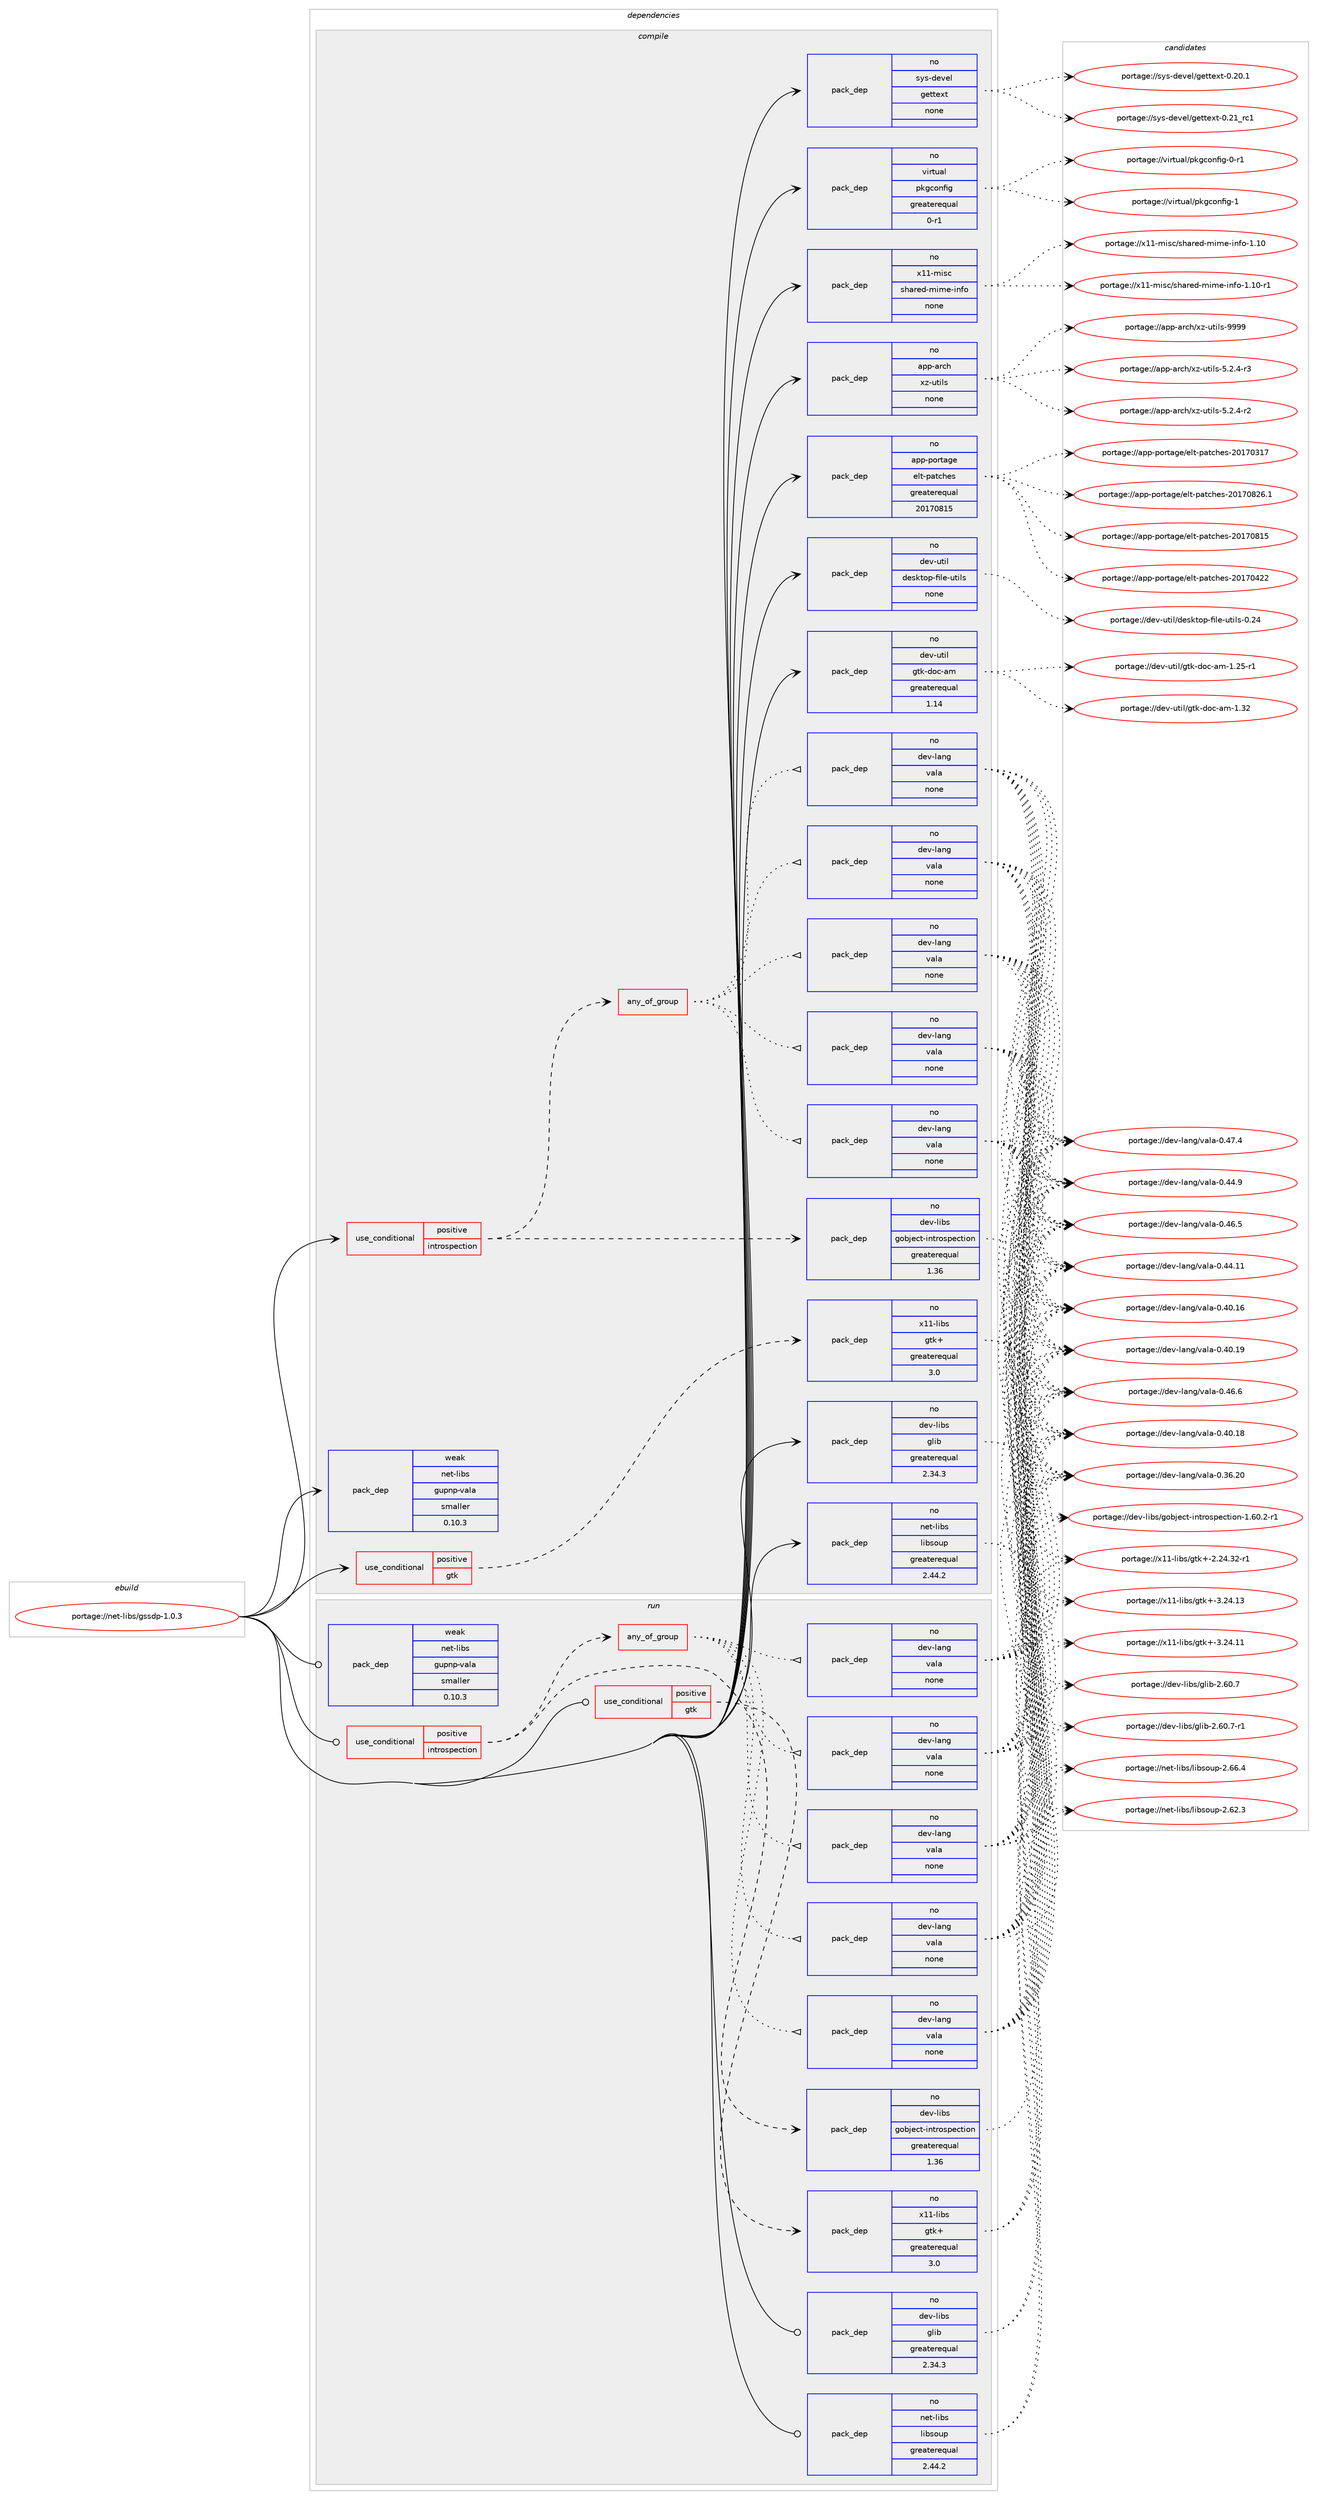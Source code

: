 digraph prolog {

# *************
# Graph options
# *************

newrank=true;
concentrate=true;
compound=true;
graph [rankdir=LR,fontname=Helvetica,fontsize=10,ranksep=1.5];#, ranksep=2.5, nodesep=0.2];
edge  [arrowhead=vee];
node  [fontname=Helvetica,fontsize=10];

# **********
# The ebuild
# **********

subgraph cluster_leftcol {
color=gray;
rank=same;
label=<<i>ebuild</i>>;
id [label="portage://net-libs/gssdp-1.0.3", color=red, width=4, href="../net-libs/gssdp-1.0.3.svg"];
}

# ****************
# The dependencies
# ****************

subgraph cluster_midcol {
color=gray;
label=<<i>dependencies</i>>;
subgraph cluster_compile {
fillcolor="#eeeeee";
style=filled;
label=<<i>compile</i>>;
subgraph cond30266 {
dependency140460 [label=<<TABLE BORDER="0" CELLBORDER="1" CELLSPACING="0" CELLPADDING="4"><TR><TD ROWSPAN="3" CELLPADDING="10">use_conditional</TD></TR><TR><TD>positive</TD></TR><TR><TD>gtk</TD></TR></TABLE>>, shape=none, color=red];
subgraph pack107867 {
dependency140461 [label=<<TABLE BORDER="0" CELLBORDER="1" CELLSPACING="0" CELLPADDING="4" WIDTH="220"><TR><TD ROWSPAN="6" CELLPADDING="30">pack_dep</TD></TR><TR><TD WIDTH="110">no</TD></TR><TR><TD>x11-libs</TD></TR><TR><TD>gtk+</TD></TR><TR><TD>greaterequal</TD></TR><TR><TD>3.0</TD></TR></TABLE>>, shape=none, color=blue];
}
dependency140460:e -> dependency140461:w [weight=20,style="dashed",arrowhead="vee"];
}
id:e -> dependency140460:w [weight=20,style="solid",arrowhead="vee"];
subgraph cond30267 {
dependency140462 [label=<<TABLE BORDER="0" CELLBORDER="1" CELLSPACING="0" CELLPADDING="4"><TR><TD ROWSPAN="3" CELLPADDING="10">use_conditional</TD></TR><TR><TD>positive</TD></TR><TR><TD>introspection</TD></TR></TABLE>>, shape=none, color=red];
subgraph any2187 {
dependency140463 [label=<<TABLE BORDER="0" CELLBORDER="1" CELLSPACING="0" CELLPADDING="4"><TR><TD CELLPADDING="10">any_of_group</TD></TR></TABLE>>, shape=none, color=red];subgraph pack107868 {
dependency140464 [label=<<TABLE BORDER="0" CELLBORDER="1" CELLSPACING="0" CELLPADDING="4" WIDTH="220"><TR><TD ROWSPAN="6" CELLPADDING="30">pack_dep</TD></TR><TR><TD WIDTH="110">no</TD></TR><TR><TD>dev-lang</TD></TR><TR><TD>vala</TD></TR><TR><TD>none</TD></TR><TR><TD></TD></TR></TABLE>>, shape=none, color=blue];
}
dependency140463:e -> dependency140464:w [weight=20,style="dotted",arrowhead="oinv"];
subgraph pack107869 {
dependency140465 [label=<<TABLE BORDER="0" CELLBORDER="1" CELLSPACING="0" CELLPADDING="4" WIDTH="220"><TR><TD ROWSPAN="6" CELLPADDING="30">pack_dep</TD></TR><TR><TD WIDTH="110">no</TD></TR><TR><TD>dev-lang</TD></TR><TR><TD>vala</TD></TR><TR><TD>none</TD></TR><TR><TD></TD></TR></TABLE>>, shape=none, color=blue];
}
dependency140463:e -> dependency140465:w [weight=20,style="dotted",arrowhead="oinv"];
subgraph pack107870 {
dependency140466 [label=<<TABLE BORDER="0" CELLBORDER="1" CELLSPACING="0" CELLPADDING="4" WIDTH="220"><TR><TD ROWSPAN="6" CELLPADDING="30">pack_dep</TD></TR><TR><TD WIDTH="110">no</TD></TR><TR><TD>dev-lang</TD></TR><TR><TD>vala</TD></TR><TR><TD>none</TD></TR><TR><TD></TD></TR></TABLE>>, shape=none, color=blue];
}
dependency140463:e -> dependency140466:w [weight=20,style="dotted",arrowhead="oinv"];
subgraph pack107871 {
dependency140467 [label=<<TABLE BORDER="0" CELLBORDER="1" CELLSPACING="0" CELLPADDING="4" WIDTH="220"><TR><TD ROWSPAN="6" CELLPADDING="30">pack_dep</TD></TR><TR><TD WIDTH="110">no</TD></TR><TR><TD>dev-lang</TD></TR><TR><TD>vala</TD></TR><TR><TD>none</TD></TR><TR><TD></TD></TR></TABLE>>, shape=none, color=blue];
}
dependency140463:e -> dependency140467:w [weight=20,style="dotted",arrowhead="oinv"];
subgraph pack107872 {
dependency140468 [label=<<TABLE BORDER="0" CELLBORDER="1" CELLSPACING="0" CELLPADDING="4" WIDTH="220"><TR><TD ROWSPAN="6" CELLPADDING="30">pack_dep</TD></TR><TR><TD WIDTH="110">no</TD></TR><TR><TD>dev-lang</TD></TR><TR><TD>vala</TD></TR><TR><TD>none</TD></TR><TR><TD></TD></TR></TABLE>>, shape=none, color=blue];
}
dependency140463:e -> dependency140468:w [weight=20,style="dotted",arrowhead="oinv"];
}
dependency140462:e -> dependency140463:w [weight=20,style="dashed",arrowhead="vee"];
subgraph pack107873 {
dependency140469 [label=<<TABLE BORDER="0" CELLBORDER="1" CELLSPACING="0" CELLPADDING="4" WIDTH="220"><TR><TD ROWSPAN="6" CELLPADDING="30">pack_dep</TD></TR><TR><TD WIDTH="110">no</TD></TR><TR><TD>dev-libs</TD></TR><TR><TD>gobject-introspection</TD></TR><TR><TD>greaterequal</TD></TR><TR><TD>1.36</TD></TR></TABLE>>, shape=none, color=blue];
}
dependency140462:e -> dependency140469:w [weight=20,style="dashed",arrowhead="vee"];
}
id:e -> dependency140462:w [weight=20,style="solid",arrowhead="vee"];
subgraph pack107874 {
dependency140470 [label=<<TABLE BORDER="0" CELLBORDER="1" CELLSPACING="0" CELLPADDING="4" WIDTH="220"><TR><TD ROWSPAN="6" CELLPADDING="30">pack_dep</TD></TR><TR><TD WIDTH="110">no</TD></TR><TR><TD>app-arch</TD></TR><TR><TD>xz-utils</TD></TR><TR><TD>none</TD></TR><TR><TD></TD></TR></TABLE>>, shape=none, color=blue];
}
id:e -> dependency140470:w [weight=20,style="solid",arrowhead="vee"];
subgraph pack107875 {
dependency140471 [label=<<TABLE BORDER="0" CELLBORDER="1" CELLSPACING="0" CELLPADDING="4" WIDTH="220"><TR><TD ROWSPAN="6" CELLPADDING="30">pack_dep</TD></TR><TR><TD WIDTH="110">no</TD></TR><TR><TD>app-portage</TD></TR><TR><TD>elt-patches</TD></TR><TR><TD>greaterequal</TD></TR><TR><TD>20170815</TD></TR></TABLE>>, shape=none, color=blue];
}
id:e -> dependency140471:w [weight=20,style="solid",arrowhead="vee"];
subgraph pack107876 {
dependency140472 [label=<<TABLE BORDER="0" CELLBORDER="1" CELLSPACING="0" CELLPADDING="4" WIDTH="220"><TR><TD ROWSPAN="6" CELLPADDING="30">pack_dep</TD></TR><TR><TD WIDTH="110">no</TD></TR><TR><TD>dev-libs</TD></TR><TR><TD>glib</TD></TR><TR><TD>greaterequal</TD></TR><TR><TD>2.34.3</TD></TR></TABLE>>, shape=none, color=blue];
}
id:e -> dependency140472:w [weight=20,style="solid",arrowhead="vee"];
subgraph pack107877 {
dependency140473 [label=<<TABLE BORDER="0" CELLBORDER="1" CELLSPACING="0" CELLPADDING="4" WIDTH="220"><TR><TD ROWSPAN="6" CELLPADDING="30">pack_dep</TD></TR><TR><TD WIDTH="110">no</TD></TR><TR><TD>dev-util</TD></TR><TR><TD>desktop-file-utils</TD></TR><TR><TD>none</TD></TR><TR><TD></TD></TR></TABLE>>, shape=none, color=blue];
}
id:e -> dependency140473:w [weight=20,style="solid",arrowhead="vee"];
subgraph pack107878 {
dependency140474 [label=<<TABLE BORDER="0" CELLBORDER="1" CELLSPACING="0" CELLPADDING="4" WIDTH="220"><TR><TD ROWSPAN="6" CELLPADDING="30">pack_dep</TD></TR><TR><TD WIDTH="110">no</TD></TR><TR><TD>dev-util</TD></TR><TR><TD>gtk-doc-am</TD></TR><TR><TD>greaterequal</TD></TR><TR><TD>1.14</TD></TR></TABLE>>, shape=none, color=blue];
}
id:e -> dependency140474:w [weight=20,style="solid",arrowhead="vee"];
subgraph pack107879 {
dependency140475 [label=<<TABLE BORDER="0" CELLBORDER="1" CELLSPACING="0" CELLPADDING="4" WIDTH="220"><TR><TD ROWSPAN="6" CELLPADDING="30">pack_dep</TD></TR><TR><TD WIDTH="110">no</TD></TR><TR><TD>net-libs</TD></TR><TR><TD>libsoup</TD></TR><TR><TD>greaterequal</TD></TR><TR><TD>2.44.2</TD></TR></TABLE>>, shape=none, color=blue];
}
id:e -> dependency140475:w [weight=20,style="solid",arrowhead="vee"];
subgraph pack107880 {
dependency140476 [label=<<TABLE BORDER="0" CELLBORDER="1" CELLSPACING="0" CELLPADDING="4" WIDTH="220"><TR><TD ROWSPAN="6" CELLPADDING="30">pack_dep</TD></TR><TR><TD WIDTH="110">no</TD></TR><TR><TD>sys-devel</TD></TR><TR><TD>gettext</TD></TR><TR><TD>none</TD></TR><TR><TD></TD></TR></TABLE>>, shape=none, color=blue];
}
id:e -> dependency140476:w [weight=20,style="solid",arrowhead="vee"];
subgraph pack107881 {
dependency140477 [label=<<TABLE BORDER="0" CELLBORDER="1" CELLSPACING="0" CELLPADDING="4" WIDTH="220"><TR><TD ROWSPAN="6" CELLPADDING="30">pack_dep</TD></TR><TR><TD WIDTH="110">no</TD></TR><TR><TD>virtual</TD></TR><TR><TD>pkgconfig</TD></TR><TR><TD>greaterequal</TD></TR><TR><TD>0-r1</TD></TR></TABLE>>, shape=none, color=blue];
}
id:e -> dependency140477:w [weight=20,style="solid",arrowhead="vee"];
subgraph pack107882 {
dependency140478 [label=<<TABLE BORDER="0" CELLBORDER="1" CELLSPACING="0" CELLPADDING="4" WIDTH="220"><TR><TD ROWSPAN="6" CELLPADDING="30">pack_dep</TD></TR><TR><TD WIDTH="110">no</TD></TR><TR><TD>x11-misc</TD></TR><TR><TD>shared-mime-info</TD></TR><TR><TD>none</TD></TR><TR><TD></TD></TR></TABLE>>, shape=none, color=blue];
}
id:e -> dependency140478:w [weight=20,style="solid",arrowhead="vee"];
subgraph pack107883 {
dependency140479 [label=<<TABLE BORDER="0" CELLBORDER="1" CELLSPACING="0" CELLPADDING="4" WIDTH="220"><TR><TD ROWSPAN="6" CELLPADDING="30">pack_dep</TD></TR><TR><TD WIDTH="110">weak</TD></TR><TR><TD>net-libs</TD></TR><TR><TD>gupnp-vala</TD></TR><TR><TD>smaller</TD></TR><TR><TD>0.10.3</TD></TR></TABLE>>, shape=none, color=blue];
}
id:e -> dependency140479:w [weight=20,style="solid",arrowhead="vee"];
}
subgraph cluster_compileandrun {
fillcolor="#eeeeee";
style=filled;
label=<<i>compile and run</i>>;
}
subgraph cluster_run {
fillcolor="#eeeeee";
style=filled;
label=<<i>run</i>>;
subgraph cond30268 {
dependency140480 [label=<<TABLE BORDER="0" CELLBORDER="1" CELLSPACING="0" CELLPADDING="4"><TR><TD ROWSPAN="3" CELLPADDING="10">use_conditional</TD></TR><TR><TD>positive</TD></TR><TR><TD>gtk</TD></TR></TABLE>>, shape=none, color=red];
subgraph pack107884 {
dependency140481 [label=<<TABLE BORDER="0" CELLBORDER="1" CELLSPACING="0" CELLPADDING="4" WIDTH="220"><TR><TD ROWSPAN="6" CELLPADDING="30">pack_dep</TD></TR><TR><TD WIDTH="110">no</TD></TR><TR><TD>x11-libs</TD></TR><TR><TD>gtk+</TD></TR><TR><TD>greaterequal</TD></TR><TR><TD>3.0</TD></TR></TABLE>>, shape=none, color=blue];
}
dependency140480:e -> dependency140481:w [weight=20,style="dashed",arrowhead="vee"];
}
id:e -> dependency140480:w [weight=20,style="solid",arrowhead="odot"];
subgraph cond30269 {
dependency140482 [label=<<TABLE BORDER="0" CELLBORDER="1" CELLSPACING="0" CELLPADDING="4"><TR><TD ROWSPAN="3" CELLPADDING="10">use_conditional</TD></TR><TR><TD>positive</TD></TR><TR><TD>introspection</TD></TR></TABLE>>, shape=none, color=red];
subgraph any2188 {
dependency140483 [label=<<TABLE BORDER="0" CELLBORDER="1" CELLSPACING="0" CELLPADDING="4"><TR><TD CELLPADDING="10">any_of_group</TD></TR></TABLE>>, shape=none, color=red];subgraph pack107885 {
dependency140484 [label=<<TABLE BORDER="0" CELLBORDER="1" CELLSPACING="0" CELLPADDING="4" WIDTH="220"><TR><TD ROWSPAN="6" CELLPADDING="30">pack_dep</TD></TR><TR><TD WIDTH="110">no</TD></TR><TR><TD>dev-lang</TD></TR><TR><TD>vala</TD></TR><TR><TD>none</TD></TR><TR><TD></TD></TR></TABLE>>, shape=none, color=blue];
}
dependency140483:e -> dependency140484:w [weight=20,style="dotted",arrowhead="oinv"];
subgraph pack107886 {
dependency140485 [label=<<TABLE BORDER="0" CELLBORDER="1" CELLSPACING="0" CELLPADDING="4" WIDTH="220"><TR><TD ROWSPAN="6" CELLPADDING="30">pack_dep</TD></TR><TR><TD WIDTH="110">no</TD></TR><TR><TD>dev-lang</TD></TR><TR><TD>vala</TD></TR><TR><TD>none</TD></TR><TR><TD></TD></TR></TABLE>>, shape=none, color=blue];
}
dependency140483:e -> dependency140485:w [weight=20,style="dotted",arrowhead="oinv"];
subgraph pack107887 {
dependency140486 [label=<<TABLE BORDER="0" CELLBORDER="1" CELLSPACING="0" CELLPADDING="4" WIDTH="220"><TR><TD ROWSPAN="6" CELLPADDING="30">pack_dep</TD></TR><TR><TD WIDTH="110">no</TD></TR><TR><TD>dev-lang</TD></TR><TR><TD>vala</TD></TR><TR><TD>none</TD></TR><TR><TD></TD></TR></TABLE>>, shape=none, color=blue];
}
dependency140483:e -> dependency140486:w [weight=20,style="dotted",arrowhead="oinv"];
subgraph pack107888 {
dependency140487 [label=<<TABLE BORDER="0" CELLBORDER="1" CELLSPACING="0" CELLPADDING="4" WIDTH="220"><TR><TD ROWSPAN="6" CELLPADDING="30">pack_dep</TD></TR><TR><TD WIDTH="110">no</TD></TR><TR><TD>dev-lang</TD></TR><TR><TD>vala</TD></TR><TR><TD>none</TD></TR><TR><TD></TD></TR></TABLE>>, shape=none, color=blue];
}
dependency140483:e -> dependency140487:w [weight=20,style="dotted",arrowhead="oinv"];
subgraph pack107889 {
dependency140488 [label=<<TABLE BORDER="0" CELLBORDER="1" CELLSPACING="0" CELLPADDING="4" WIDTH="220"><TR><TD ROWSPAN="6" CELLPADDING="30">pack_dep</TD></TR><TR><TD WIDTH="110">no</TD></TR><TR><TD>dev-lang</TD></TR><TR><TD>vala</TD></TR><TR><TD>none</TD></TR><TR><TD></TD></TR></TABLE>>, shape=none, color=blue];
}
dependency140483:e -> dependency140488:w [weight=20,style="dotted",arrowhead="oinv"];
}
dependency140482:e -> dependency140483:w [weight=20,style="dashed",arrowhead="vee"];
subgraph pack107890 {
dependency140489 [label=<<TABLE BORDER="0" CELLBORDER="1" CELLSPACING="0" CELLPADDING="4" WIDTH="220"><TR><TD ROWSPAN="6" CELLPADDING="30">pack_dep</TD></TR><TR><TD WIDTH="110">no</TD></TR><TR><TD>dev-libs</TD></TR><TR><TD>gobject-introspection</TD></TR><TR><TD>greaterequal</TD></TR><TR><TD>1.36</TD></TR></TABLE>>, shape=none, color=blue];
}
dependency140482:e -> dependency140489:w [weight=20,style="dashed",arrowhead="vee"];
}
id:e -> dependency140482:w [weight=20,style="solid",arrowhead="odot"];
subgraph pack107891 {
dependency140490 [label=<<TABLE BORDER="0" CELLBORDER="1" CELLSPACING="0" CELLPADDING="4" WIDTH="220"><TR><TD ROWSPAN="6" CELLPADDING="30">pack_dep</TD></TR><TR><TD WIDTH="110">no</TD></TR><TR><TD>dev-libs</TD></TR><TR><TD>glib</TD></TR><TR><TD>greaterequal</TD></TR><TR><TD>2.34.3</TD></TR></TABLE>>, shape=none, color=blue];
}
id:e -> dependency140490:w [weight=20,style="solid",arrowhead="odot"];
subgraph pack107892 {
dependency140491 [label=<<TABLE BORDER="0" CELLBORDER="1" CELLSPACING="0" CELLPADDING="4" WIDTH="220"><TR><TD ROWSPAN="6" CELLPADDING="30">pack_dep</TD></TR><TR><TD WIDTH="110">no</TD></TR><TR><TD>net-libs</TD></TR><TR><TD>libsoup</TD></TR><TR><TD>greaterequal</TD></TR><TR><TD>2.44.2</TD></TR></TABLE>>, shape=none, color=blue];
}
id:e -> dependency140491:w [weight=20,style="solid",arrowhead="odot"];
subgraph pack107893 {
dependency140492 [label=<<TABLE BORDER="0" CELLBORDER="1" CELLSPACING="0" CELLPADDING="4" WIDTH="220"><TR><TD ROWSPAN="6" CELLPADDING="30">pack_dep</TD></TR><TR><TD WIDTH="110">weak</TD></TR><TR><TD>net-libs</TD></TR><TR><TD>gupnp-vala</TD></TR><TR><TD>smaller</TD></TR><TR><TD>0.10.3</TD></TR></TABLE>>, shape=none, color=blue];
}
id:e -> dependency140492:w [weight=20,style="solid",arrowhead="odot"];
}
}

# **************
# The candidates
# **************

subgraph cluster_choices {
rank=same;
color=gray;
label=<<i>candidates</i>>;

subgraph choice107867 {
color=black;
nodesep=1;
choice1204949451081059811547103116107434551465052464951 [label="portage://x11-libs/gtk+-3.24.13", color=red, width=4,href="../x11-libs/gtk+-3.24.13.svg"];
choice1204949451081059811547103116107434551465052464949 [label="portage://x11-libs/gtk+-3.24.11", color=red, width=4,href="../x11-libs/gtk+-3.24.11.svg"];
choice12049494510810598115471031161074345504650524651504511449 [label="portage://x11-libs/gtk+-2.24.32-r1", color=red, width=4,href="../x11-libs/gtk+-2.24.32-r1.svg"];
dependency140461:e -> choice1204949451081059811547103116107434551465052464951:w [style=dotted,weight="100"];
dependency140461:e -> choice1204949451081059811547103116107434551465052464949:w [style=dotted,weight="100"];
dependency140461:e -> choice12049494510810598115471031161074345504650524651504511449:w [style=dotted,weight="100"];
}
subgraph choice107868 {
color=black;
nodesep=1;
choice100101118451089711010347118971089745484652554652 [label="portage://dev-lang/vala-0.47.4", color=red, width=4,href="../dev-lang/vala-0.47.4.svg"];
choice100101118451089711010347118971089745484652544654 [label="portage://dev-lang/vala-0.46.6", color=red, width=4,href="../dev-lang/vala-0.46.6.svg"];
choice100101118451089711010347118971089745484652544653 [label="portage://dev-lang/vala-0.46.5", color=red, width=4,href="../dev-lang/vala-0.46.5.svg"];
choice100101118451089711010347118971089745484652524657 [label="portage://dev-lang/vala-0.44.9", color=red, width=4,href="../dev-lang/vala-0.44.9.svg"];
choice10010111845108971101034711897108974548465252464949 [label="portage://dev-lang/vala-0.44.11", color=red, width=4,href="../dev-lang/vala-0.44.11.svg"];
choice10010111845108971101034711897108974548465248464957 [label="portage://dev-lang/vala-0.40.19", color=red, width=4,href="../dev-lang/vala-0.40.19.svg"];
choice10010111845108971101034711897108974548465248464956 [label="portage://dev-lang/vala-0.40.18", color=red, width=4,href="../dev-lang/vala-0.40.18.svg"];
choice10010111845108971101034711897108974548465248464954 [label="portage://dev-lang/vala-0.40.16", color=red, width=4,href="../dev-lang/vala-0.40.16.svg"];
choice10010111845108971101034711897108974548465154465048 [label="portage://dev-lang/vala-0.36.20", color=red, width=4,href="../dev-lang/vala-0.36.20.svg"];
dependency140464:e -> choice100101118451089711010347118971089745484652554652:w [style=dotted,weight="100"];
dependency140464:e -> choice100101118451089711010347118971089745484652544654:w [style=dotted,weight="100"];
dependency140464:e -> choice100101118451089711010347118971089745484652544653:w [style=dotted,weight="100"];
dependency140464:e -> choice100101118451089711010347118971089745484652524657:w [style=dotted,weight="100"];
dependency140464:e -> choice10010111845108971101034711897108974548465252464949:w [style=dotted,weight="100"];
dependency140464:e -> choice10010111845108971101034711897108974548465248464957:w [style=dotted,weight="100"];
dependency140464:e -> choice10010111845108971101034711897108974548465248464956:w [style=dotted,weight="100"];
dependency140464:e -> choice10010111845108971101034711897108974548465248464954:w [style=dotted,weight="100"];
dependency140464:e -> choice10010111845108971101034711897108974548465154465048:w [style=dotted,weight="100"];
}
subgraph choice107869 {
color=black;
nodesep=1;
choice100101118451089711010347118971089745484652554652 [label="portage://dev-lang/vala-0.47.4", color=red, width=4,href="../dev-lang/vala-0.47.4.svg"];
choice100101118451089711010347118971089745484652544654 [label="portage://dev-lang/vala-0.46.6", color=red, width=4,href="../dev-lang/vala-0.46.6.svg"];
choice100101118451089711010347118971089745484652544653 [label="portage://dev-lang/vala-0.46.5", color=red, width=4,href="../dev-lang/vala-0.46.5.svg"];
choice100101118451089711010347118971089745484652524657 [label="portage://dev-lang/vala-0.44.9", color=red, width=4,href="../dev-lang/vala-0.44.9.svg"];
choice10010111845108971101034711897108974548465252464949 [label="portage://dev-lang/vala-0.44.11", color=red, width=4,href="../dev-lang/vala-0.44.11.svg"];
choice10010111845108971101034711897108974548465248464957 [label="portage://dev-lang/vala-0.40.19", color=red, width=4,href="../dev-lang/vala-0.40.19.svg"];
choice10010111845108971101034711897108974548465248464956 [label="portage://dev-lang/vala-0.40.18", color=red, width=4,href="../dev-lang/vala-0.40.18.svg"];
choice10010111845108971101034711897108974548465248464954 [label="portage://dev-lang/vala-0.40.16", color=red, width=4,href="../dev-lang/vala-0.40.16.svg"];
choice10010111845108971101034711897108974548465154465048 [label="portage://dev-lang/vala-0.36.20", color=red, width=4,href="../dev-lang/vala-0.36.20.svg"];
dependency140465:e -> choice100101118451089711010347118971089745484652554652:w [style=dotted,weight="100"];
dependency140465:e -> choice100101118451089711010347118971089745484652544654:w [style=dotted,weight="100"];
dependency140465:e -> choice100101118451089711010347118971089745484652544653:w [style=dotted,weight="100"];
dependency140465:e -> choice100101118451089711010347118971089745484652524657:w [style=dotted,weight="100"];
dependency140465:e -> choice10010111845108971101034711897108974548465252464949:w [style=dotted,weight="100"];
dependency140465:e -> choice10010111845108971101034711897108974548465248464957:w [style=dotted,weight="100"];
dependency140465:e -> choice10010111845108971101034711897108974548465248464956:w [style=dotted,weight="100"];
dependency140465:e -> choice10010111845108971101034711897108974548465248464954:w [style=dotted,weight="100"];
dependency140465:e -> choice10010111845108971101034711897108974548465154465048:w [style=dotted,weight="100"];
}
subgraph choice107870 {
color=black;
nodesep=1;
choice100101118451089711010347118971089745484652554652 [label="portage://dev-lang/vala-0.47.4", color=red, width=4,href="../dev-lang/vala-0.47.4.svg"];
choice100101118451089711010347118971089745484652544654 [label="portage://dev-lang/vala-0.46.6", color=red, width=4,href="../dev-lang/vala-0.46.6.svg"];
choice100101118451089711010347118971089745484652544653 [label="portage://dev-lang/vala-0.46.5", color=red, width=4,href="../dev-lang/vala-0.46.5.svg"];
choice100101118451089711010347118971089745484652524657 [label="portage://dev-lang/vala-0.44.9", color=red, width=4,href="../dev-lang/vala-0.44.9.svg"];
choice10010111845108971101034711897108974548465252464949 [label="portage://dev-lang/vala-0.44.11", color=red, width=4,href="../dev-lang/vala-0.44.11.svg"];
choice10010111845108971101034711897108974548465248464957 [label="portage://dev-lang/vala-0.40.19", color=red, width=4,href="../dev-lang/vala-0.40.19.svg"];
choice10010111845108971101034711897108974548465248464956 [label="portage://dev-lang/vala-0.40.18", color=red, width=4,href="../dev-lang/vala-0.40.18.svg"];
choice10010111845108971101034711897108974548465248464954 [label="portage://dev-lang/vala-0.40.16", color=red, width=4,href="../dev-lang/vala-0.40.16.svg"];
choice10010111845108971101034711897108974548465154465048 [label="portage://dev-lang/vala-0.36.20", color=red, width=4,href="../dev-lang/vala-0.36.20.svg"];
dependency140466:e -> choice100101118451089711010347118971089745484652554652:w [style=dotted,weight="100"];
dependency140466:e -> choice100101118451089711010347118971089745484652544654:w [style=dotted,weight="100"];
dependency140466:e -> choice100101118451089711010347118971089745484652544653:w [style=dotted,weight="100"];
dependency140466:e -> choice100101118451089711010347118971089745484652524657:w [style=dotted,weight="100"];
dependency140466:e -> choice10010111845108971101034711897108974548465252464949:w [style=dotted,weight="100"];
dependency140466:e -> choice10010111845108971101034711897108974548465248464957:w [style=dotted,weight="100"];
dependency140466:e -> choice10010111845108971101034711897108974548465248464956:w [style=dotted,weight="100"];
dependency140466:e -> choice10010111845108971101034711897108974548465248464954:w [style=dotted,weight="100"];
dependency140466:e -> choice10010111845108971101034711897108974548465154465048:w [style=dotted,weight="100"];
}
subgraph choice107871 {
color=black;
nodesep=1;
choice100101118451089711010347118971089745484652554652 [label="portage://dev-lang/vala-0.47.4", color=red, width=4,href="../dev-lang/vala-0.47.4.svg"];
choice100101118451089711010347118971089745484652544654 [label="portage://dev-lang/vala-0.46.6", color=red, width=4,href="../dev-lang/vala-0.46.6.svg"];
choice100101118451089711010347118971089745484652544653 [label="portage://dev-lang/vala-0.46.5", color=red, width=4,href="../dev-lang/vala-0.46.5.svg"];
choice100101118451089711010347118971089745484652524657 [label="portage://dev-lang/vala-0.44.9", color=red, width=4,href="../dev-lang/vala-0.44.9.svg"];
choice10010111845108971101034711897108974548465252464949 [label="portage://dev-lang/vala-0.44.11", color=red, width=4,href="../dev-lang/vala-0.44.11.svg"];
choice10010111845108971101034711897108974548465248464957 [label="portage://dev-lang/vala-0.40.19", color=red, width=4,href="../dev-lang/vala-0.40.19.svg"];
choice10010111845108971101034711897108974548465248464956 [label="portage://dev-lang/vala-0.40.18", color=red, width=4,href="../dev-lang/vala-0.40.18.svg"];
choice10010111845108971101034711897108974548465248464954 [label="portage://dev-lang/vala-0.40.16", color=red, width=4,href="../dev-lang/vala-0.40.16.svg"];
choice10010111845108971101034711897108974548465154465048 [label="portage://dev-lang/vala-0.36.20", color=red, width=4,href="../dev-lang/vala-0.36.20.svg"];
dependency140467:e -> choice100101118451089711010347118971089745484652554652:w [style=dotted,weight="100"];
dependency140467:e -> choice100101118451089711010347118971089745484652544654:w [style=dotted,weight="100"];
dependency140467:e -> choice100101118451089711010347118971089745484652544653:w [style=dotted,weight="100"];
dependency140467:e -> choice100101118451089711010347118971089745484652524657:w [style=dotted,weight="100"];
dependency140467:e -> choice10010111845108971101034711897108974548465252464949:w [style=dotted,weight="100"];
dependency140467:e -> choice10010111845108971101034711897108974548465248464957:w [style=dotted,weight="100"];
dependency140467:e -> choice10010111845108971101034711897108974548465248464956:w [style=dotted,weight="100"];
dependency140467:e -> choice10010111845108971101034711897108974548465248464954:w [style=dotted,weight="100"];
dependency140467:e -> choice10010111845108971101034711897108974548465154465048:w [style=dotted,weight="100"];
}
subgraph choice107872 {
color=black;
nodesep=1;
choice100101118451089711010347118971089745484652554652 [label="portage://dev-lang/vala-0.47.4", color=red, width=4,href="../dev-lang/vala-0.47.4.svg"];
choice100101118451089711010347118971089745484652544654 [label="portage://dev-lang/vala-0.46.6", color=red, width=4,href="../dev-lang/vala-0.46.6.svg"];
choice100101118451089711010347118971089745484652544653 [label="portage://dev-lang/vala-0.46.5", color=red, width=4,href="../dev-lang/vala-0.46.5.svg"];
choice100101118451089711010347118971089745484652524657 [label="portage://dev-lang/vala-0.44.9", color=red, width=4,href="../dev-lang/vala-0.44.9.svg"];
choice10010111845108971101034711897108974548465252464949 [label="portage://dev-lang/vala-0.44.11", color=red, width=4,href="../dev-lang/vala-0.44.11.svg"];
choice10010111845108971101034711897108974548465248464957 [label="portage://dev-lang/vala-0.40.19", color=red, width=4,href="../dev-lang/vala-0.40.19.svg"];
choice10010111845108971101034711897108974548465248464956 [label="portage://dev-lang/vala-0.40.18", color=red, width=4,href="../dev-lang/vala-0.40.18.svg"];
choice10010111845108971101034711897108974548465248464954 [label="portage://dev-lang/vala-0.40.16", color=red, width=4,href="../dev-lang/vala-0.40.16.svg"];
choice10010111845108971101034711897108974548465154465048 [label="portage://dev-lang/vala-0.36.20", color=red, width=4,href="../dev-lang/vala-0.36.20.svg"];
dependency140468:e -> choice100101118451089711010347118971089745484652554652:w [style=dotted,weight="100"];
dependency140468:e -> choice100101118451089711010347118971089745484652544654:w [style=dotted,weight="100"];
dependency140468:e -> choice100101118451089711010347118971089745484652544653:w [style=dotted,weight="100"];
dependency140468:e -> choice100101118451089711010347118971089745484652524657:w [style=dotted,weight="100"];
dependency140468:e -> choice10010111845108971101034711897108974548465252464949:w [style=dotted,weight="100"];
dependency140468:e -> choice10010111845108971101034711897108974548465248464957:w [style=dotted,weight="100"];
dependency140468:e -> choice10010111845108971101034711897108974548465248464956:w [style=dotted,weight="100"];
dependency140468:e -> choice10010111845108971101034711897108974548465248464954:w [style=dotted,weight="100"];
dependency140468:e -> choice10010111845108971101034711897108974548465154465048:w [style=dotted,weight="100"];
}
subgraph choice107873 {
color=black;
nodesep=1;
choice10010111845108105981154710311198106101991164510511011611411111511210199116105111110454946544846504511449 [label="portage://dev-libs/gobject-introspection-1.60.2-r1", color=red, width=4,href="../dev-libs/gobject-introspection-1.60.2-r1.svg"];
dependency140469:e -> choice10010111845108105981154710311198106101991164510511011611411111511210199116105111110454946544846504511449:w [style=dotted,weight="100"];
}
subgraph choice107874 {
color=black;
nodesep=1;
choice9711211245971149910447120122451171161051081154557575757 [label="portage://app-arch/xz-utils-9999", color=red, width=4,href="../app-arch/xz-utils-9999.svg"];
choice9711211245971149910447120122451171161051081154553465046524511451 [label="portage://app-arch/xz-utils-5.2.4-r3", color=red, width=4,href="../app-arch/xz-utils-5.2.4-r3.svg"];
choice9711211245971149910447120122451171161051081154553465046524511450 [label="portage://app-arch/xz-utils-5.2.4-r2", color=red, width=4,href="../app-arch/xz-utils-5.2.4-r2.svg"];
dependency140470:e -> choice9711211245971149910447120122451171161051081154557575757:w [style=dotted,weight="100"];
dependency140470:e -> choice9711211245971149910447120122451171161051081154553465046524511451:w [style=dotted,weight="100"];
dependency140470:e -> choice9711211245971149910447120122451171161051081154553465046524511450:w [style=dotted,weight="100"];
}
subgraph choice107875 {
color=black;
nodesep=1;
choice971121124511211111411697103101471011081164511297116991041011154550484955485650544649 [label="portage://app-portage/elt-patches-20170826.1", color=red, width=4,href="../app-portage/elt-patches-20170826.1.svg"];
choice97112112451121111141169710310147101108116451129711699104101115455048495548564953 [label="portage://app-portage/elt-patches-20170815", color=red, width=4,href="../app-portage/elt-patches-20170815.svg"];
choice97112112451121111141169710310147101108116451129711699104101115455048495548525050 [label="portage://app-portage/elt-patches-20170422", color=red, width=4,href="../app-portage/elt-patches-20170422.svg"];
choice97112112451121111141169710310147101108116451129711699104101115455048495548514955 [label="portage://app-portage/elt-patches-20170317", color=red, width=4,href="../app-portage/elt-patches-20170317.svg"];
dependency140471:e -> choice971121124511211111411697103101471011081164511297116991041011154550484955485650544649:w [style=dotted,weight="100"];
dependency140471:e -> choice97112112451121111141169710310147101108116451129711699104101115455048495548564953:w [style=dotted,weight="100"];
dependency140471:e -> choice97112112451121111141169710310147101108116451129711699104101115455048495548525050:w [style=dotted,weight="100"];
dependency140471:e -> choice97112112451121111141169710310147101108116451129711699104101115455048495548514955:w [style=dotted,weight="100"];
}
subgraph choice107876 {
color=black;
nodesep=1;
choice10010111845108105981154710310810598455046544846554511449 [label="portage://dev-libs/glib-2.60.7-r1", color=red, width=4,href="../dev-libs/glib-2.60.7-r1.svg"];
choice1001011184510810598115471031081059845504654484655 [label="portage://dev-libs/glib-2.60.7", color=red, width=4,href="../dev-libs/glib-2.60.7.svg"];
dependency140472:e -> choice10010111845108105981154710310810598455046544846554511449:w [style=dotted,weight="100"];
dependency140472:e -> choice1001011184510810598115471031081059845504654484655:w [style=dotted,weight="100"];
}
subgraph choice107877 {
color=black;
nodesep=1;
choice100101118451171161051084710010111510711611111245102105108101451171161051081154548465052 [label="portage://dev-util/desktop-file-utils-0.24", color=red, width=4,href="../dev-util/desktop-file-utils-0.24.svg"];
dependency140473:e -> choice100101118451171161051084710010111510711611111245102105108101451171161051081154548465052:w [style=dotted,weight="100"];
}
subgraph choice107878 {
color=black;
nodesep=1;
choice1001011184511711610510847103116107451001119945971094549465150 [label="portage://dev-util/gtk-doc-am-1.32", color=red, width=4,href="../dev-util/gtk-doc-am-1.32.svg"];
choice10010111845117116105108471031161074510011199459710945494650534511449 [label="portage://dev-util/gtk-doc-am-1.25-r1", color=red, width=4,href="../dev-util/gtk-doc-am-1.25-r1.svg"];
dependency140474:e -> choice1001011184511711610510847103116107451001119945971094549465150:w [style=dotted,weight="100"];
dependency140474:e -> choice10010111845117116105108471031161074510011199459710945494650534511449:w [style=dotted,weight="100"];
}
subgraph choice107879 {
color=black;
nodesep=1;
choice1101011164510810598115471081059811511111711245504654544652 [label="portage://net-libs/libsoup-2.66.4", color=red, width=4,href="../net-libs/libsoup-2.66.4.svg"];
choice1101011164510810598115471081059811511111711245504654504651 [label="portage://net-libs/libsoup-2.62.3", color=red, width=4,href="../net-libs/libsoup-2.62.3.svg"];
dependency140475:e -> choice1101011164510810598115471081059811511111711245504654544652:w [style=dotted,weight="100"];
dependency140475:e -> choice1101011164510810598115471081059811511111711245504654504651:w [style=dotted,weight="100"];
}
subgraph choice107880 {
color=black;
nodesep=1;
choice11512111545100101118101108471031011161161011201164548465049951149949 [label="portage://sys-devel/gettext-0.21_rc1", color=red, width=4,href="../sys-devel/gettext-0.21_rc1.svg"];
choice115121115451001011181011084710310111611610112011645484650484649 [label="portage://sys-devel/gettext-0.20.1", color=red, width=4,href="../sys-devel/gettext-0.20.1.svg"];
dependency140476:e -> choice11512111545100101118101108471031011161161011201164548465049951149949:w [style=dotted,weight="100"];
dependency140476:e -> choice115121115451001011181011084710310111611610112011645484650484649:w [style=dotted,weight="100"];
}
subgraph choice107881 {
color=black;
nodesep=1;
choice1181051141161179710847112107103991111101021051034549 [label="portage://virtual/pkgconfig-1", color=red, width=4,href="../virtual/pkgconfig-1.svg"];
choice11810511411611797108471121071039911111010210510345484511449 [label="portage://virtual/pkgconfig-0-r1", color=red, width=4,href="../virtual/pkgconfig-0-r1.svg"];
dependency140477:e -> choice1181051141161179710847112107103991111101021051034549:w [style=dotted,weight="100"];
dependency140477:e -> choice11810511411611797108471121071039911111010210510345484511449:w [style=dotted,weight="100"];
}
subgraph choice107882 {
color=black;
nodesep=1;
choice120494945109105115994711510497114101100451091051091014510511010211145494649484511449 [label="portage://x11-misc/shared-mime-info-1.10-r1", color=red, width=4,href="../x11-misc/shared-mime-info-1.10-r1.svg"];
choice12049494510910511599471151049711410110045109105109101451051101021114549464948 [label="portage://x11-misc/shared-mime-info-1.10", color=red, width=4,href="../x11-misc/shared-mime-info-1.10.svg"];
dependency140478:e -> choice120494945109105115994711510497114101100451091051091014510511010211145494649484511449:w [style=dotted,weight="100"];
dependency140478:e -> choice12049494510910511599471151049711410110045109105109101451051101021114549464948:w [style=dotted,weight="100"];
}
subgraph choice107883 {
color=black;
nodesep=1;
}
subgraph choice107884 {
color=black;
nodesep=1;
choice1204949451081059811547103116107434551465052464951 [label="portage://x11-libs/gtk+-3.24.13", color=red, width=4,href="../x11-libs/gtk+-3.24.13.svg"];
choice1204949451081059811547103116107434551465052464949 [label="portage://x11-libs/gtk+-3.24.11", color=red, width=4,href="../x11-libs/gtk+-3.24.11.svg"];
choice12049494510810598115471031161074345504650524651504511449 [label="portage://x11-libs/gtk+-2.24.32-r1", color=red, width=4,href="../x11-libs/gtk+-2.24.32-r1.svg"];
dependency140481:e -> choice1204949451081059811547103116107434551465052464951:w [style=dotted,weight="100"];
dependency140481:e -> choice1204949451081059811547103116107434551465052464949:w [style=dotted,weight="100"];
dependency140481:e -> choice12049494510810598115471031161074345504650524651504511449:w [style=dotted,weight="100"];
}
subgraph choice107885 {
color=black;
nodesep=1;
choice100101118451089711010347118971089745484652554652 [label="portage://dev-lang/vala-0.47.4", color=red, width=4,href="../dev-lang/vala-0.47.4.svg"];
choice100101118451089711010347118971089745484652544654 [label="portage://dev-lang/vala-0.46.6", color=red, width=4,href="../dev-lang/vala-0.46.6.svg"];
choice100101118451089711010347118971089745484652544653 [label="portage://dev-lang/vala-0.46.5", color=red, width=4,href="../dev-lang/vala-0.46.5.svg"];
choice100101118451089711010347118971089745484652524657 [label="portage://dev-lang/vala-0.44.9", color=red, width=4,href="../dev-lang/vala-0.44.9.svg"];
choice10010111845108971101034711897108974548465252464949 [label="portage://dev-lang/vala-0.44.11", color=red, width=4,href="../dev-lang/vala-0.44.11.svg"];
choice10010111845108971101034711897108974548465248464957 [label="portage://dev-lang/vala-0.40.19", color=red, width=4,href="../dev-lang/vala-0.40.19.svg"];
choice10010111845108971101034711897108974548465248464956 [label="portage://dev-lang/vala-0.40.18", color=red, width=4,href="../dev-lang/vala-0.40.18.svg"];
choice10010111845108971101034711897108974548465248464954 [label="portage://dev-lang/vala-0.40.16", color=red, width=4,href="../dev-lang/vala-0.40.16.svg"];
choice10010111845108971101034711897108974548465154465048 [label="portage://dev-lang/vala-0.36.20", color=red, width=4,href="../dev-lang/vala-0.36.20.svg"];
dependency140484:e -> choice100101118451089711010347118971089745484652554652:w [style=dotted,weight="100"];
dependency140484:e -> choice100101118451089711010347118971089745484652544654:w [style=dotted,weight="100"];
dependency140484:e -> choice100101118451089711010347118971089745484652544653:w [style=dotted,weight="100"];
dependency140484:e -> choice100101118451089711010347118971089745484652524657:w [style=dotted,weight="100"];
dependency140484:e -> choice10010111845108971101034711897108974548465252464949:w [style=dotted,weight="100"];
dependency140484:e -> choice10010111845108971101034711897108974548465248464957:w [style=dotted,weight="100"];
dependency140484:e -> choice10010111845108971101034711897108974548465248464956:w [style=dotted,weight="100"];
dependency140484:e -> choice10010111845108971101034711897108974548465248464954:w [style=dotted,weight="100"];
dependency140484:e -> choice10010111845108971101034711897108974548465154465048:w [style=dotted,weight="100"];
}
subgraph choice107886 {
color=black;
nodesep=1;
choice100101118451089711010347118971089745484652554652 [label="portage://dev-lang/vala-0.47.4", color=red, width=4,href="../dev-lang/vala-0.47.4.svg"];
choice100101118451089711010347118971089745484652544654 [label="portage://dev-lang/vala-0.46.6", color=red, width=4,href="../dev-lang/vala-0.46.6.svg"];
choice100101118451089711010347118971089745484652544653 [label="portage://dev-lang/vala-0.46.5", color=red, width=4,href="../dev-lang/vala-0.46.5.svg"];
choice100101118451089711010347118971089745484652524657 [label="portage://dev-lang/vala-0.44.9", color=red, width=4,href="../dev-lang/vala-0.44.9.svg"];
choice10010111845108971101034711897108974548465252464949 [label="portage://dev-lang/vala-0.44.11", color=red, width=4,href="../dev-lang/vala-0.44.11.svg"];
choice10010111845108971101034711897108974548465248464957 [label="portage://dev-lang/vala-0.40.19", color=red, width=4,href="../dev-lang/vala-0.40.19.svg"];
choice10010111845108971101034711897108974548465248464956 [label="portage://dev-lang/vala-0.40.18", color=red, width=4,href="../dev-lang/vala-0.40.18.svg"];
choice10010111845108971101034711897108974548465248464954 [label="portage://dev-lang/vala-0.40.16", color=red, width=4,href="../dev-lang/vala-0.40.16.svg"];
choice10010111845108971101034711897108974548465154465048 [label="portage://dev-lang/vala-0.36.20", color=red, width=4,href="../dev-lang/vala-0.36.20.svg"];
dependency140485:e -> choice100101118451089711010347118971089745484652554652:w [style=dotted,weight="100"];
dependency140485:e -> choice100101118451089711010347118971089745484652544654:w [style=dotted,weight="100"];
dependency140485:e -> choice100101118451089711010347118971089745484652544653:w [style=dotted,weight="100"];
dependency140485:e -> choice100101118451089711010347118971089745484652524657:w [style=dotted,weight="100"];
dependency140485:e -> choice10010111845108971101034711897108974548465252464949:w [style=dotted,weight="100"];
dependency140485:e -> choice10010111845108971101034711897108974548465248464957:w [style=dotted,weight="100"];
dependency140485:e -> choice10010111845108971101034711897108974548465248464956:w [style=dotted,weight="100"];
dependency140485:e -> choice10010111845108971101034711897108974548465248464954:w [style=dotted,weight="100"];
dependency140485:e -> choice10010111845108971101034711897108974548465154465048:w [style=dotted,weight="100"];
}
subgraph choice107887 {
color=black;
nodesep=1;
choice100101118451089711010347118971089745484652554652 [label="portage://dev-lang/vala-0.47.4", color=red, width=4,href="../dev-lang/vala-0.47.4.svg"];
choice100101118451089711010347118971089745484652544654 [label="portage://dev-lang/vala-0.46.6", color=red, width=4,href="../dev-lang/vala-0.46.6.svg"];
choice100101118451089711010347118971089745484652544653 [label="portage://dev-lang/vala-0.46.5", color=red, width=4,href="../dev-lang/vala-0.46.5.svg"];
choice100101118451089711010347118971089745484652524657 [label="portage://dev-lang/vala-0.44.9", color=red, width=4,href="../dev-lang/vala-0.44.9.svg"];
choice10010111845108971101034711897108974548465252464949 [label="portage://dev-lang/vala-0.44.11", color=red, width=4,href="../dev-lang/vala-0.44.11.svg"];
choice10010111845108971101034711897108974548465248464957 [label="portage://dev-lang/vala-0.40.19", color=red, width=4,href="../dev-lang/vala-0.40.19.svg"];
choice10010111845108971101034711897108974548465248464956 [label="portage://dev-lang/vala-0.40.18", color=red, width=4,href="../dev-lang/vala-0.40.18.svg"];
choice10010111845108971101034711897108974548465248464954 [label="portage://dev-lang/vala-0.40.16", color=red, width=4,href="../dev-lang/vala-0.40.16.svg"];
choice10010111845108971101034711897108974548465154465048 [label="portage://dev-lang/vala-0.36.20", color=red, width=4,href="../dev-lang/vala-0.36.20.svg"];
dependency140486:e -> choice100101118451089711010347118971089745484652554652:w [style=dotted,weight="100"];
dependency140486:e -> choice100101118451089711010347118971089745484652544654:w [style=dotted,weight="100"];
dependency140486:e -> choice100101118451089711010347118971089745484652544653:w [style=dotted,weight="100"];
dependency140486:e -> choice100101118451089711010347118971089745484652524657:w [style=dotted,weight="100"];
dependency140486:e -> choice10010111845108971101034711897108974548465252464949:w [style=dotted,weight="100"];
dependency140486:e -> choice10010111845108971101034711897108974548465248464957:w [style=dotted,weight="100"];
dependency140486:e -> choice10010111845108971101034711897108974548465248464956:w [style=dotted,weight="100"];
dependency140486:e -> choice10010111845108971101034711897108974548465248464954:w [style=dotted,weight="100"];
dependency140486:e -> choice10010111845108971101034711897108974548465154465048:w [style=dotted,weight="100"];
}
subgraph choice107888 {
color=black;
nodesep=1;
choice100101118451089711010347118971089745484652554652 [label="portage://dev-lang/vala-0.47.4", color=red, width=4,href="../dev-lang/vala-0.47.4.svg"];
choice100101118451089711010347118971089745484652544654 [label="portage://dev-lang/vala-0.46.6", color=red, width=4,href="../dev-lang/vala-0.46.6.svg"];
choice100101118451089711010347118971089745484652544653 [label="portage://dev-lang/vala-0.46.5", color=red, width=4,href="../dev-lang/vala-0.46.5.svg"];
choice100101118451089711010347118971089745484652524657 [label="portage://dev-lang/vala-0.44.9", color=red, width=4,href="../dev-lang/vala-0.44.9.svg"];
choice10010111845108971101034711897108974548465252464949 [label="portage://dev-lang/vala-0.44.11", color=red, width=4,href="../dev-lang/vala-0.44.11.svg"];
choice10010111845108971101034711897108974548465248464957 [label="portage://dev-lang/vala-0.40.19", color=red, width=4,href="../dev-lang/vala-0.40.19.svg"];
choice10010111845108971101034711897108974548465248464956 [label="portage://dev-lang/vala-0.40.18", color=red, width=4,href="../dev-lang/vala-0.40.18.svg"];
choice10010111845108971101034711897108974548465248464954 [label="portage://dev-lang/vala-0.40.16", color=red, width=4,href="../dev-lang/vala-0.40.16.svg"];
choice10010111845108971101034711897108974548465154465048 [label="portage://dev-lang/vala-0.36.20", color=red, width=4,href="../dev-lang/vala-0.36.20.svg"];
dependency140487:e -> choice100101118451089711010347118971089745484652554652:w [style=dotted,weight="100"];
dependency140487:e -> choice100101118451089711010347118971089745484652544654:w [style=dotted,weight="100"];
dependency140487:e -> choice100101118451089711010347118971089745484652544653:w [style=dotted,weight="100"];
dependency140487:e -> choice100101118451089711010347118971089745484652524657:w [style=dotted,weight="100"];
dependency140487:e -> choice10010111845108971101034711897108974548465252464949:w [style=dotted,weight="100"];
dependency140487:e -> choice10010111845108971101034711897108974548465248464957:w [style=dotted,weight="100"];
dependency140487:e -> choice10010111845108971101034711897108974548465248464956:w [style=dotted,weight="100"];
dependency140487:e -> choice10010111845108971101034711897108974548465248464954:w [style=dotted,weight="100"];
dependency140487:e -> choice10010111845108971101034711897108974548465154465048:w [style=dotted,weight="100"];
}
subgraph choice107889 {
color=black;
nodesep=1;
choice100101118451089711010347118971089745484652554652 [label="portage://dev-lang/vala-0.47.4", color=red, width=4,href="../dev-lang/vala-0.47.4.svg"];
choice100101118451089711010347118971089745484652544654 [label="portage://dev-lang/vala-0.46.6", color=red, width=4,href="../dev-lang/vala-0.46.6.svg"];
choice100101118451089711010347118971089745484652544653 [label="portage://dev-lang/vala-0.46.5", color=red, width=4,href="../dev-lang/vala-0.46.5.svg"];
choice100101118451089711010347118971089745484652524657 [label="portage://dev-lang/vala-0.44.9", color=red, width=4,href="../dev-lang/vala-0.44.9.svg"];
choice10010111845108971101034711897108974548465252464949 [label="portage://dev-lang/vala-0.44.11", color=red, width=4,href="../dev-lang/vala-0.44.11.svg"];
choice10010111845108971101034711897108974548465248464957 [label="portage://dev-lang/vala-0.40.19", color=red, width=4,href="../dev-lang/vala-0.40.19.svg"];
choice10010111845108971101034711897108974548465248464956 [label="portage://dev-lang/vala-0.40.18", color=red, width=4,href="../dev-lang/vala-0.40.18.svg"];
choice10010111845108971101034711897108974548465248464954 [label="portage://dev-lang/vala-0.40.16", color=red, width=4,href="../dev-lang/vala-0.40.16.svg"];
choice10010111845108971101034711897108974548465154465048 [label="portage://dev-lang/vala-0.36.20", color=red, width=4,href="../dev-lang/vala-0.36.20.svg"];
dependency140488:e -> choice100101118451089711010347118971089745484652554652:w [style=dotted,weight="100"];
dependency140488:e -> choice100101118451089711010347118971089745484652544654:w [style=dotted,weight="100"];
dependency140488:e -> choice100101118451089711010347118971089745484652544653:w [style=dotted,weight="100"];
dependency140488:e -> choice100101118451089711010347118971089745484652524657:w [style=dotted,weight="100"];
dependency140488:e -> choice10010111845108971101034711897108974548465252464949:w [style=dotted,weight="100"];
dependency140488:e -> choice10010111845108971101034711897108974548465248464957:w [style=dotted,weight="100"];
dependency140488:e -> choice10010111845108971101034711897108974548465248464956:w [style=dotted,weight="100"];
dependency140488:e -> choice10010111845108971101034711897108974548465248464954:w [style=dotted,weight="100"];
dependency140488:e -> choice10010111845108971101034711897108974548465154465048:w [style=dotted,weight="100"];
}
subgraph choice107890 {
color=black;
nodesep=1;
choice10010111845108105981154710311198106101991164510511011611411111511210199116105111110454946544846504511449 [label="portage://dev-libs/gobject-introspection-1.60.2-r1", color=red, width=4,href="../dev-libs/gobject-introspection-1.60.2-r1.svg"];
dependency140489:e -> choice10010111845108105981154710311198106101991164510511011611411111511210199116105111110454946544846504511449:w [style=dotted,weight="100"];
}
subgraph choice107891 {
color=black;
nodesep=1;
choice10010111845108105981154710310810598455046544846554511449 [label="portage://dev-libs/glib-2.60.7-r1", color=red, width=4,href="../dev-libs/glib-2.60.7-r1.svg"];
choice1001011184510810598115471031081059845504654484655 [label="portage://dev-libs/glib-2.60.7", color=red, width=4,href="../dev-libs/glib-2.60.7.svg"];
dependency140490:e -> choice10010111845108105981154710310810598455046544846554511449:w [style=dotted,weight="100"];
dependency140490:e -> choice1001011184510810598115471031081059845504654484655:w [style=dotted,weight="100"];
}
subgraph choice107892 {
color=black;
nodesep=1;
choice1101011164510810598115471081059811511111711245504654544652 [label="portage://net-libs/libsoup-2.66.4", color=red, width=4,href="../net-libs/libsoup-2.66.4.svg"];
choice1101011164510810598115471081059811511111711245504654504651 [label="portage://net-libs/libsoup-2.62.3", color=red, width=4,href="../net-libs/libsoup-2.62.3.svg"];
dependency140491:e -> choice1101011164510810598115471081059811511111711245504654544652:w [style=dotted,weight="100"];
dependency140491:e -> choice1101011164510810598115471081059811511111711245504654504651:w [style=dotted,weight="100"];
}
subgraph choice107893 {
color=black;
nodesep=1;
}
}

}
